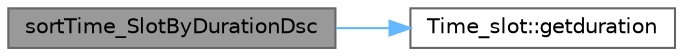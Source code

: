 digraph "sortTime_SlotByDurationDsc"
{
 // LATEX_PDF_SIZE
  bgcolor="transparent";
  edge [fontname=Helvetica,fontsize=10,labelfontname=Helvetica,labelfontsize=10];
  node [fontname=Helvetica,fontsize=10,shape=box,height=0.2,width=0.4];
  rankdir="LR";
  Node1 [label="sortTime_SlotByDurationDsc",height=0.2,width=0.4,color="gray40", fillcolor="grey60", style="filled", fontcolor="black",tooltip=" "];
  Node1 -> Node2 [color="steelblue1",style="solid"];
  Node2 [label="Time_slot::getduration",height=0.2,width=0.4,color="grey40", fillcolor="white", style="filled",URL="$class_time__slot.html#a285b3267d8b7fa66d358517631f65557",tooltip=" "];
}
